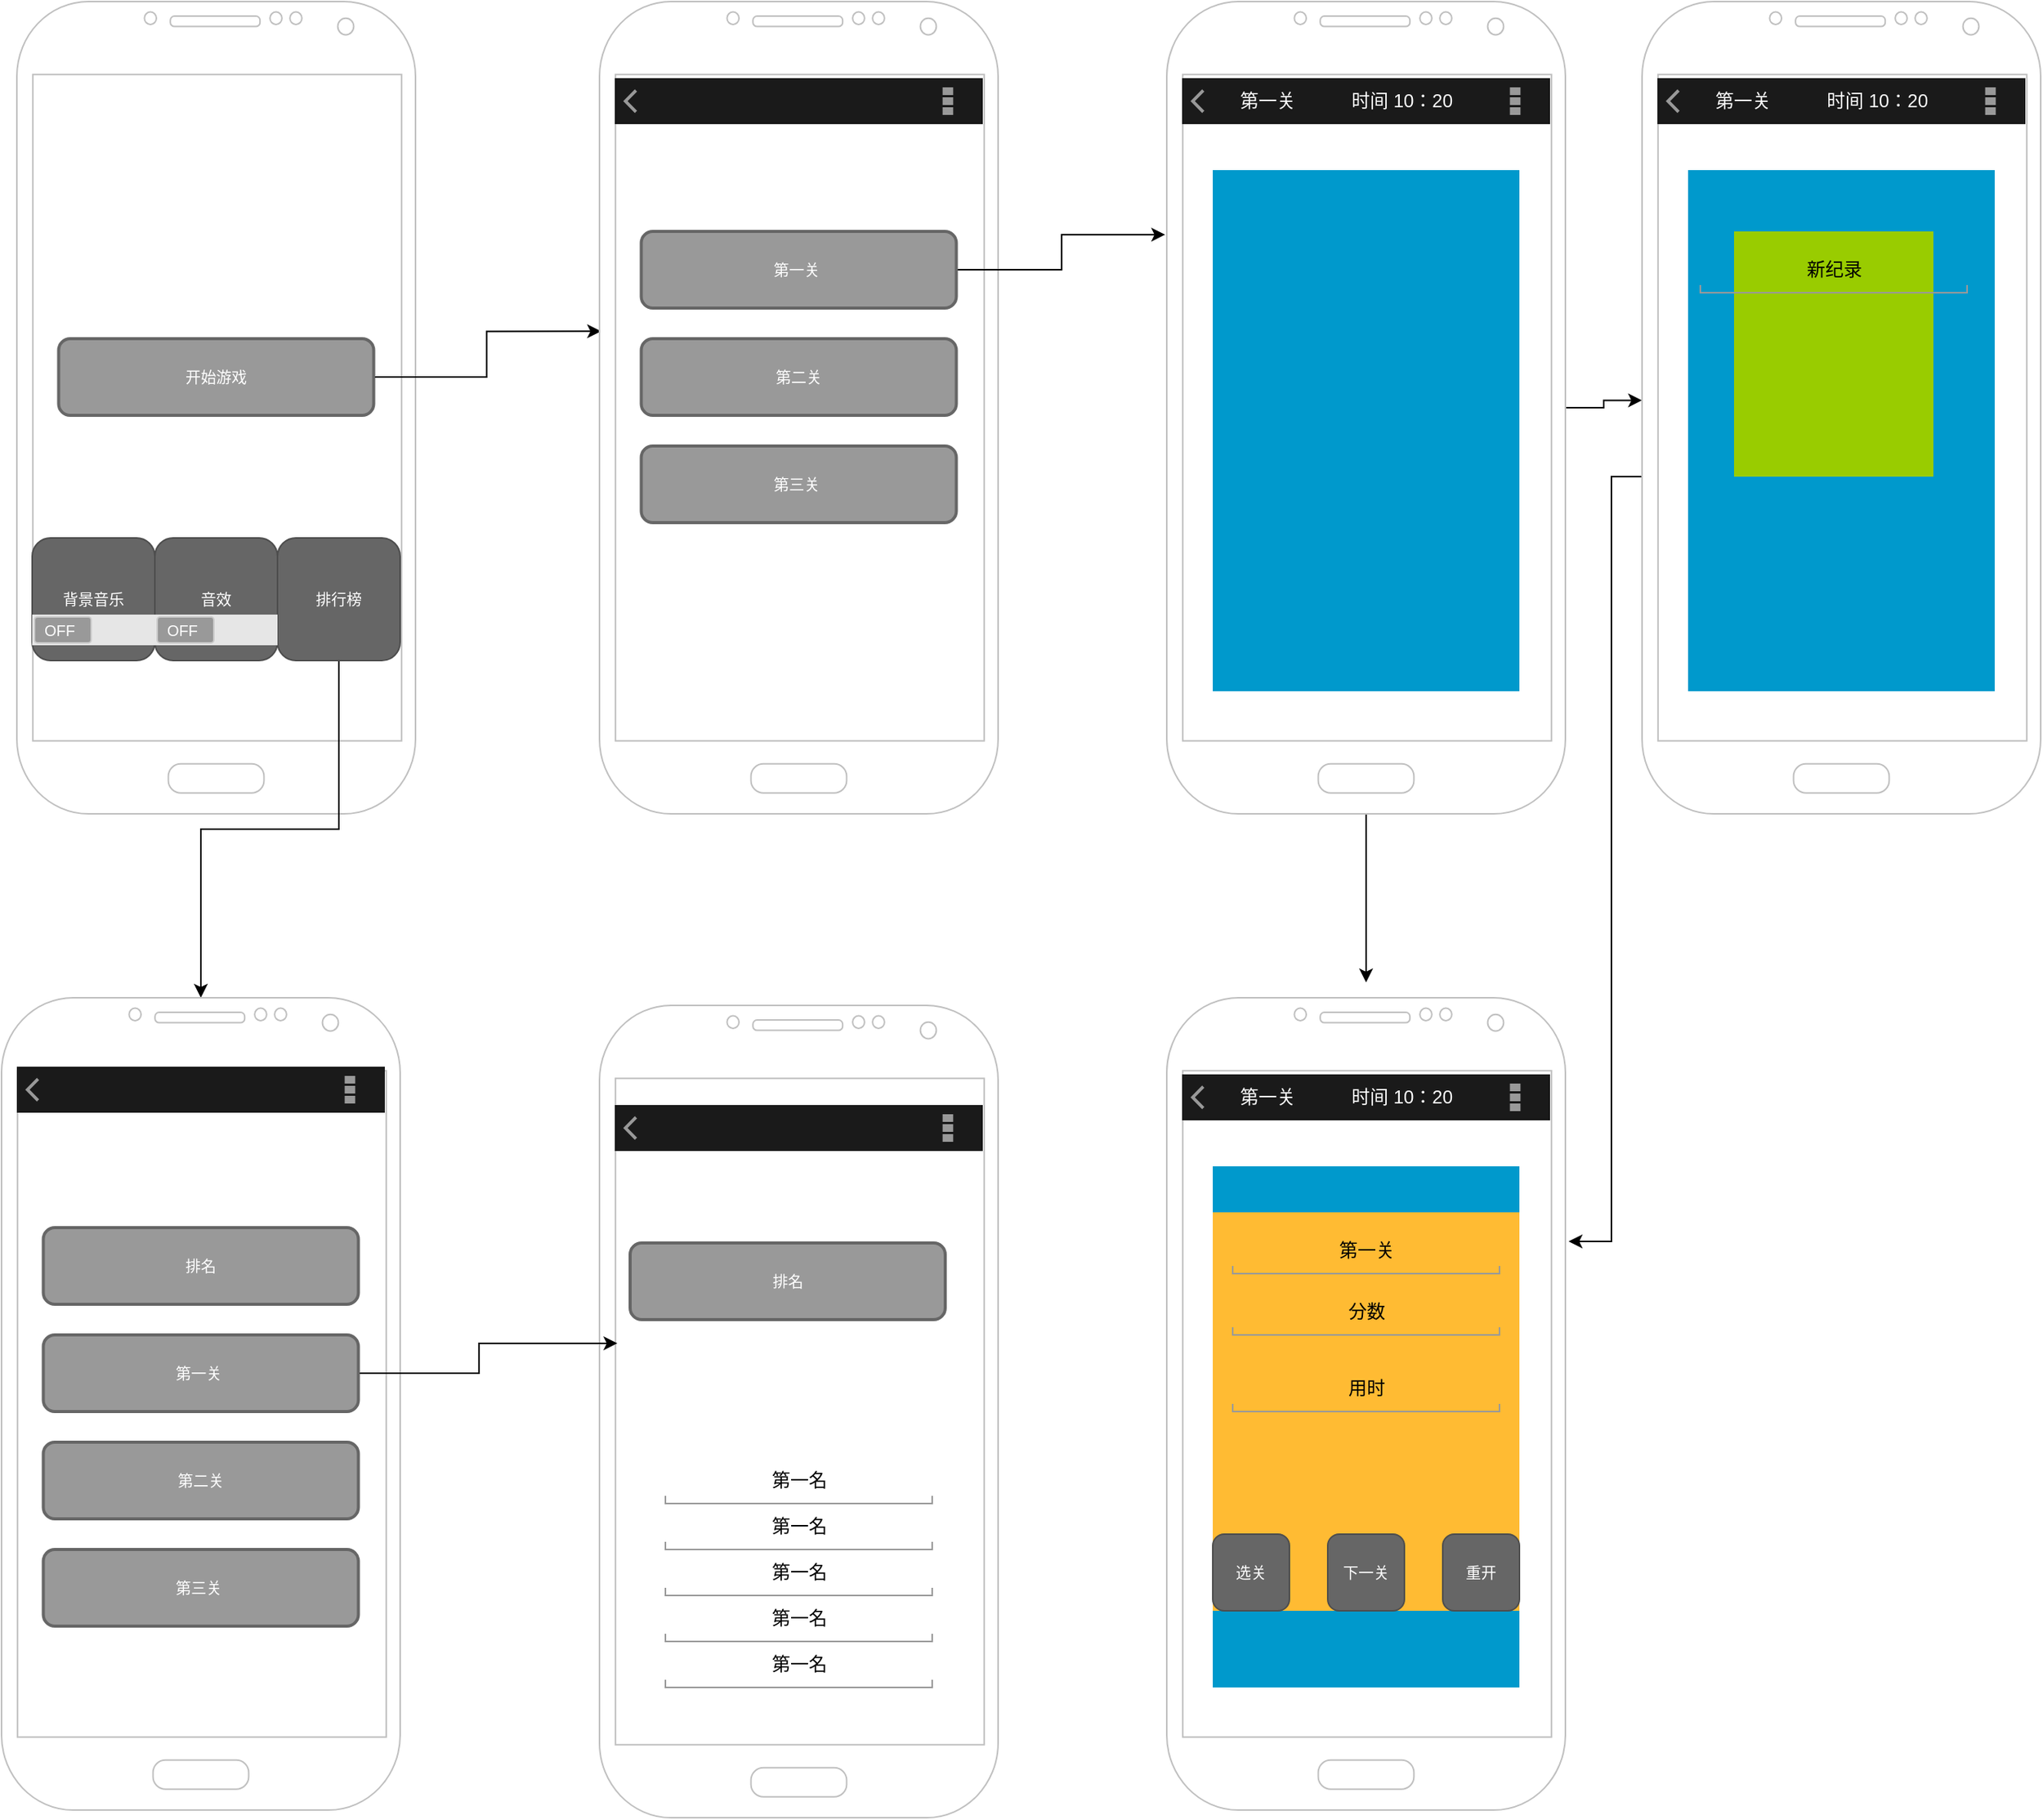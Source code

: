 <mxfile version="17.1.2" type="github">
  <diagram id="opJ-o_69_9uuXCHjIqMQ" name="Page-1">
    <mxGraphModel dx="2031" dy="1171" grid="1" gridSize="10" guides="1" tooltips="1" connect="1" arrows="1" fold="1" page="1" pageScale="1" pageWidth="10000" pageHeight="10000" math="0" shadow="0">
      <root>
        <mxCell id="0" />
        <mxCell id="1" parent="0" />
        <mxCell id="tkHvrC6bL8gg-4b78C7X-1" value="" style="verticalLabelPosition=bottom;verticalAlign=top;html=1;shadow=0;dashed=0;strokeWidth=1;shape=mxgraph.android.phone2;strokeColor=#c0c0c0;" vertex="1" parent="1">
          <mxGeometry x="60" y="20" width="260" height="530" as="geometry" />
        </mxCell>
        <mxCell id="tkHvrC6bL8gg-4b78C7X-5" value="背景音乐" style="rounded=1;html=1;shadow=0;dashed=0;whiteSpace=wrap;fontSize=10;fillColor=#666666;align=center;strokeColor=#4D4D4D;fontColor=#ffffff;" vertex="1" parent="1">
          <mxGeometry x="70" y="370" width="80" height="80" as="geometry" />
        </mxCell>
        <mxCell id="tkHvrC6bL8gg-4b78C7X-6" value="音效" style="rounded=1;html=1;shadow=0;dashed=0;whiteSpace=wrap;fontSize=10;fillColor=#666666;align=center;strokeColor=#4D4D4D;fontColor=#ffffff;" vertex="1" parent="1">
          <mxGeometry x="150" y="370" width="80" height="80" as="geometry" />
        </mxCell>
        <mxCell id="tkHvrC6bL8gg-4b78C7X-73" style="edgeStyle=orthogonalEdgeStyle;rounded=0;orthogonalLoop=1;jettySize=auto;html=1;" edge="1" parent="1" source="tkHvrC6bL8gg-4b78C7X-7" target="tkHvrC6bL8gg-4b78C7X-68">
          <mxGeometry relative="1" as="geometry" />
        </mxCell>
        <mxCell id="tkHvrC6bL8gg-4b78C7X-7" value="排行榜" style="rounded=1;html=1;shadow=0;dashed=0;whiteSpace=wrap;fontSize=10;fillColor=#666666;align=center;strokeColor=#4D4D4D;fontColor=#ffffff;" vertex="1" parent="1">
          <mxGeometry x="230" y="370" width="80" height="80" as="geometry" />
        </mxCell>
        <mxCell id="tkHvrC6bL8gg-4b78C7X-29" style="edgeStyle=orthogonalEdgeStyle;rounded=0;orthogonalLoop=1;jettySize=auto;html=1;entryX=0.004;entryY=0.406;entryDx=0;entryDy=0;entryPerimeter=0;" edge="1" parent="1" source="tkHvrC6bL8gg-4b78C7X-8" target="tkHvrC6bL8gg-4b78C7X-21">
          <mxGeometry relative="1" as="geometry" />
        </mxCell>
        <mxCell id="tkHvrC6bL8gg-4b78C7X-8" value="开始游戏" style="rounded=1;html=1;shadow=0;dashed=0;whiteSpace=wrap;fontSize=10;fillColor=#999999;align=center;strokeColor=#666666;fontColor=#ffffff;strokeWidth=2;" vertex="1" parent="1">
          <mxGeometry x="87.25" y="240" width="205.5" height="50" as="geometry" />
        </mxCell>
        <mxCell id="tkHvrC6bL8gg-4b78C7X-9" value="" style="verticalLabelPosition=bottom;verticalAlign=top;html=1;shadow=0;dashed=0;strokeWidth=1;shape=mxgraph.android.phone2;strokeColor=#c0c0c0;" vertex="1" parent="1">
          <mxGeometry x="440" y="675" width="260" height="530" as="geometry" />
        </mxCell>
        <mxCell id="tkHvrC6bL8gg-4b78C7X-10" value="排名" style="rounded=1;html=1;shadow=0;dashed=0;whiteSpace=wrap;fontSize=10;fillColor=#999999;align=center;strokeColor=#666666;fontColor=#ffffff;strokeWidth=2;" vertex="1" parent="1">
          <mxGeometry x="77.25" y="820" width="205.5" height="50" as="geometry" />
        </mxCell>
        <mxCell id="tkHvrC6bL8gg-4b78C7X-12" value="" style="verticalLabelPosition=bottom;verticalAlign=top;html=1;shadow=0;dashed=0;strokeWidth=1;shape=mxgraph.android.switch_off;fillColor=#E6E6E6;sketch=0;" vertex="1" parent="1">
          <mxGeometry x="70" y="420" width="80" height="20" as="geometry" />
        </mxCell>
        <mxCell id="tkHvrC6bL8gg-4b78C7X-13" value="" style="verticalLabelPosition=bottom;verticalAlign=top;html=1;shadow=0;dashed=0;strokeWidth=1;shape=mxgraph.android.switch_off;fillColor=#E6E6E6;sketch=0;" vertex="1" parent="1">
          <mxGeometry x="150" y="420" width="80" height="20" as="geometry" />
        </mxCell>
        <mxCell id="tkHvrC6bL8gg-4b78C7X-14" value="第一名" style="strokeWidth=1;html=1;shadow=0;dashed=0;shape=mxgraph.android.textfield;align=center;strokeColor=#999999;pointerEvents=1" vertex="1" parent="1">
          <mxGeometry x="483" y="970" width="174" height="30" as="geometry" />
        </mxCell>
        <mxCell id="tkHvrC6bL8gg-4b78C7X-15" value="第一名" style="strokeWidth=1;html=1;shadow=0;dashed=0;shape=mxgraph.android.textfield;align=center;strokeColor=#999999;pointerEvents=1" vertex="1" parent="1">
          <mxGeometry x="483" y="1000" width="174" height="30" as="geometry" />
        </mxCell>
        <mxCell id="tkHvrC6bL8gg-4b78C7X-16" value="第一名" style="strokeWidth=1;html=1;shadow=0;dashed=0;shape=mxgraph.android.textfield;align=center;strokeColor=#999999;pointerEvents=1" vertex="1" parent="1">
          <mxGeometry x="483" y="1030" width="174" height="30" as="geometry" />
        </mxCell>
        <mxCell id="tkHvrC6bL8gg-4b78C7X-17" value="第一名" style="strokeWidth=1;html=1;shadow=0;dashed=0;shape=mxgraph.android.textfield;align=center;strokeColor=#999999;pointerEvents=1" vertex="1" parent="1">
          <mxGeometry x="483" y="1060" width="174" height="30" as="geometry" />
        </mxCell>
        <mxCell id="tkHvrC6bL8gg-4b78C7X-18" value="第一名" style="strokeWidth=1;html=1;shadow=0;dashed=0;shape=mxgraph.android.textfield;align=center;strokeColor=#999999;pointerEvents=1" vertex="1" parent="1">
          <mxGeometry x="483" y="1090" width="174" height="30" as="geometry" />
        </mxCell>
        <mxCell id="tkHvrC6bL8gg-4b78C7X-19" value="" style="strokeWidth=1;html=1;shadow=0;dashed=0;shape=mxgraph.android.action_bar;fillColor=#1A1A1A;strokeColor=#c0c0c0;strokeWidth=2;fontColor=#FFFFFF;" vertex="1" parent="1">
          <mxGeometry x="450" y="740" width="240" height="30" as="geometry" />
        </mxCell>
        <mxCell id="tkHvrC6bL8gg-4b78C7X-21" value="" style="verticalLabelPosition=bottom;verticalAlign=top;html=1;shadow=0;dashed=0;strokeWidth=1;shape=mxgraph.android.phone2;strokeColor=#c0c0c0;" vertex="1" parent="1">
          <mxGeometry x="440" y="20" width="260" height="530" as="geometry" />
        </mxCell>
        <mxCell id="tkHvrC6bL8gg-4b78C7X-36" style="edgeStyle=orthogonalEdgeStyle;rounded=0;orthogonalLoop=1;jettySize=auto;html=1;entryX=-0.004;entryY=0.287;entryDx=0;entryDy=0;entryPerimeter=0;" edge="1" parent="1" source="tkHvrC6bL8gg-4b78C7X-22" target="tkHvrC6bL8gg-4b78C7X-33">
          <mxGeometry relative="1" as="geometry" />
        </mxCell>
        <mxCell id="tkHvrC6bL8gg-4b78C7X-22" value="第一关&amp;nbsp;" style="rounded=1;html=1;shadow=0;dashed=0;whiteSpace=wrap;fontSize=10;fillColor=#999999;align=center;strokeColor=#666666;fontColor=#ffffff;strokeWidth=2;" vertex="1" parent="1">
          <mxGeometry x="467.25" y="170" width="205.5" height="50" as="geometry" />
        </mxCell>
        <mxCell id="tkHvrC6bL8gg-4b78C7X-28" value="" style="strokeWidth=1;html=1;shadow=0;dashed=0;shape=mxgraph.android.action_bar;fillColor=#1A1A1A;strokeColor=#c0c0c0;strokeWidth=2;fontColor=#FFFFFF;" vertex="1" parent="1">
          <mxGeometry x="450" y="70" width="240" height="30" as="geometry" />
        </mxCell>
        <mxCell id="tkHvrC6bL8gg-4b78C7X-30" value="第二关" style="rounded=1;html=1;shadow=0;dashed=0;whiteSpace=wrap;fontSize=10;fillColor=#999999;align=center;strokeColor=#666666;fontColor=#ffffff;strokeWidth=2;" vertex="1" parent="1">
          <mxGeometry x="467.25" y="240" width="205.5" height="50" as="geometry" />
        </mxCell>
        <mxCell id="tkHvrC6bL8gg-4b78C7X-31" value="第三关&amp;nbsp;" style="rounded=1;html=1;shadow=0;dashed=0;whiteSpace=wrap;fontSize=10;fillColor=#999999;align=center;strokeColor=#666666;fontColor=#ffffff;strokeWidth=2;" vertex="1" parent="1">
          <mxGeometry x="467.25" y="310" width="205.5" height="50" as="geometry" />
        </mxCell>
        <mxCell id="tkHvrC6bL8gg-4b78C7X-76" style="edgeStyle=orthogonalEdgeStyle;rounded=0;orthogonalLoop=1;jettySize=auto;html=1;entryX=0;entryY=0.491;entryDx=0;entryDy=0;entryPerimeter=0;" edge="1" parent="1" source="tkHvrC6bL8gg-4b78C7X-33" target="tkHvrC6bL8gg-4b78C7X-60">
          <mxGeometry relative="1" as="geometry">
            <mxPoint x="1100.0" y="280" as="targetPoint" />
          </mxGeometry>
        </mxCell>
        <mxCell id="tkHvrC6bL8gg-4b78C7X-77" style="edgeStyle=orthogonalEdgeStyle;rounded=0;orthogonalLoop=1;jettySize=auto;html=1;" edge="1" parent="1" source="tkHvrC6bL8gg-4b78C7X-33">
          <mxGeometry relative="1" as="geometry">
            <mxPoint x="940.0" y="660" as="targetPoint" />
          </mxGeometry>
        </mxCell>
        <mxCell id="tkHvrC6bL8gg-4b78C7X-33" value="" style="verticalLabelPosition=bottom;verticalAlign=top;html=1;shadow=0;dashed=0;strokeWidth=1;shape=mxgraph.android.phone2;strokeColor=#c0c0c0;" vertex="1" parent="1">
          <mxGeometry x="810" y="20" width="260" height="530" as="geometry" />
        </mxCell>
        <mxCell id="tkHvrC6bL8gg-4b78C7X-34" value="" style="strokeWidth=1;html=1;shadow=0;dashed=0;shape=mxgraph.android.textfield;align=center;strokeColor=#999999;pointerEvents=1" vertex="1" parent="1">
          <mxGeometry x="853" y="70" width="174" height="20" as="geometry" />
        </mxCell>
        <mxCell id="tkHvrC6bL8gg-4b78C7X-35" value="第一关&amp;nbsp; &amp;nbsp; &amp;nbsp; &amp;nbsp; &amp;nbsp; &amp;nbsp;时间 10：20&amp;nbsp; &amp;nbsp; &amp;nbsp; &amp;nbsp;&amp;nbsp;" style="strokeWidth=1;html=1;shadow=0;dashed=0;shape=mxgraph.android.action_bar;fillColor=#1A1A1A;strokeColor=#c0c0c0;strokeWidth=2;fontColor=#FFFFFF;" vertex="1" parent="1">
          <mxGeometry x="820" y="70" width="240" height="30" as="geometry" />
        </mxCell>
        <mxCell id="tkHvrC6bL8gg-4b78C7X-37" value="" style="verticalLabelPosition=bottom;verticalAlign=top;html=1;shadow=0;dashed=0;strokeWidth=1;strokeColor=none;shape=rect;fillColor=#0099cc;" vertex="1" parent="1">
          <mxGeometry x="840" y="130" width="200" height="340" as="geometry" />
        </mxCell>
        <mxCell id="tkHvrC6bL8gg-4b78C7X-41" value="" style="verticalLabelPosition=bottom;verticalAlign=top;html=1;shadow=0;dashed=0;strokeWidth=1;shape=mxgraph.android.phone2;strokeColor=#c0c0c0;" vertex="1" parent="1">
          <mxGeometry x="810" y="670" width="260" height="530" as="geometry" />
        </mxCell>
        <mxCell id="tkHvrC6bL8gg-4b78C7X-42" value="" style="strokeWidth=1;html=1;shadow=0;dashed=0;shape=mxgraph.android.textfield;align=center;strokeColor=#999999;pointerEvents=1" vertex="1" parent="1">
          <mxGeometry x="853" y="720" width="174" height="20" as="geometry" />
        </mxCell>
        <mxCell id="tkHvrC6bL8gg-4b78C7X-43" value="第一关&amp;nbsp; &amp;nbsp; &amp;nbsp; &amp;nbsp; &amp;nbsp; &amp;nbsp;时间 10：20&amp;nbsp; &amp;nbsp; &amp;nbsp; &amp;nbsp;&amp;nbsp;" style="strokeWidth=1;html=1;shadow=0;dashed=0;shape=mxgraph.android.action_bar;fillColor=#1A1A1A;strokeColor=#c0c0c0;strokeWidth=2;fontColor=#FFFFFF;" vertex="1" parent="1">
          <mxGeometry x="820" y="720" width="240" height="30" as="geometry" />
        </mxCell>
        <mxCell id="tkHvrC6bL8gg-4b78C7X-44" value="" style="verticalLabelPosition=bottom;verticalAlign=top;html=1;shadow=0;dashed=0;strokeWidth=1;strokeColor=none;shape=rect;fillColor=#0099cc;" vertex="1" parent="1">
          <mxGeometry x="840" y="780" width="200" height="340" as="geometry" />
        </mxCell>
        <mxCell id="tkHvrC6bL8gg-4b78C7X-52" value="" style="verticalLabelPosition=bottom;verticalAlign=top;html=1;shadow=0;dashed=0;strokeWidth=1;strokeColor=none;shape=rect;fillColor=#ffbb33;" vertex="1" parent="1">
          <mxGeometry x="840" y="810" width="200" height="260" as="geometry" />
        </mxCell>
        <mxCell id="tkHvrC6bL8gg-4b78C7X-53" value="第一关" style="strokeWidth=1;html=1;shadow=0;dashed=0;shape=mxgraph.android.textfield;align=center;strokeColor=#999999;pointerEvents=1" vertex="1" parent="1">
          <mxGeometry x="853" y="820" width="174" height="30" as="geometry" />
        </mxCell>
        <mxCell id="tkHvrC6bL8gg-4b78C7X-54" value="分数" style="strokeWidth=1;html=1;shadow=0;dashed=0;shape=mxgraph.android.textfield;align=center;strokeColor=#999999;pointerEvents=1" vertex="1" parent="1">
          <mxGeometry x="853" y="860" width="174" height="30" as="geometry" />
        </mxCell>
        <mxCell id="tkHvrC6bL8gg-4b78C7X-55" value="用时" style="strokeWidth=1;html=1;shadow=0;dashed=0;shape=mxgraph.android.textfield;align=center;strokeColor=#999999;pointerEvents=1" vertex="1" parent="1">
          <mxGeometry x="853" y="910" width="174" height="30" as="geometry" />
        </mxCell>
        <mxCell id="tkHvrC6bL8gg-4b78C7X-56" value="选关" style="rounded=1;html=1;shadow=0;dashed=0;whiteSpace=wrap;fontSize=10;fillColor=#666666;align=center;strokeColor=#4D4D4D;fontColor=#ffffff;" vertex="1" parent="1">
          <mxGeometry x="840" y="1020" width="50" height="50" as="geometry" />
        </mxCell>
        <mxCell id="tkHvrC6bL8gg-4b78C7X-57" value="下一关" style="rounded=1;html=1;shadow=0;dashed=0;whiteSpace=wrap;fontSize=10;fillColor=#666666;align=center;strokeColor=#4D4D4D;fontColor=#ffffff;" vertex="1" parent="1">
          <mxGeometry x="915" y="1020" width="50" height="50" as="geometry" />
        </mxCell>
        <mxCell id="tkHvrC6bL8gg-4b78C7X-58" value="重开" style="rounded=1;html=1;shadow=0;dashed=0;whiteSpace=wrap;fontSize=10;fillColor=#666666;align=center;strokeColor=#4D4D4D;fontColor=#ffffff;" vertex="1" parent="1">
          <mxGeometry x="990" y="1020" width="50" height="50" as="geometry" />
        </mxCell>
        <mxCell id="tkHvrC6bL8gg-4b78C7X-67" style="edgeStyle=orthogonalEdgeStyle;rounded=0;orthogonalLoop=1;jettySize=auto;html=1;entryX=1.008;entryY=0.3;entryDx=0;entryDy=0;entryPerimeter=0;" edge="1" parent="1" source="tkHvrC6bL8gg-4b78C7X-60" target="tkHvrC6bL8gg-4b78C7X-41">
          <mxGeometry relative="1" as="geometry">
            <Array as="points">
              <mxPoint x="1100" y="330" />
              <mxPoint x="1100" y="829" />
            </Array>
          </mxGeometry>
        </mxCell>
        <mxCell id="tkHvrC6bL8gg-4b78C7X-60" value="" style="verticalLabelPosition=bottom;verticalAlign=top;html=1;shadow=0;dashed=0;strokeWidth=1;shape=mxgraph.android.phone2;strokeColor=#c0c0c0;" vertex="1" parent="1">
          <mxGeometry x="1120" y="20" width="260" height="530" as="geometry" />
        </mxCell>
        <mxCell id="tkHvrC6bL8gg-4b78C7X-61" value="" style="strokeWidth=1;html=1;shadow=0;dashed=0;shape=mxgraph.android.textfield;align=center;strokeColor=#999999;pointerEvents=1" vertex="1" parent="1">
          <mxGeometry x="1163" y="70" width="174" height="20" as="geometry" />
        </mxCell>
        <mxCell id="tkHvrC6bL8gg-4b78C7X-62" value="第一关&amp;nbsp; &amp;nbsp; &amp;nbsp; &amp;nbsp; &amp;nbsp; &amp;nbsp;时间 10：20&amp;nbsp; &amp;nbsp; &amp;nbsp; &amp;nbsp;&amp;nbsp;" style="strokeWidth=1;html=1;shadow=0;dashed=0;shape=mxgraph.android.action_bar;fillColor=#1A1A1A;strokeColor=#c0c0c0;strokeWidth=2;fontColor=#FFFFFF;" vertex="1" parent="1">
          <mxGeometry x="1130" y="70" width="240" height="30" as="geometry" />
        </mxCell>
        <mxCell id="tkHvrC6bL8gg-4b78C7X-63" value="" style="verticalLabelPosition=bottom;verticalAlign=top;html=1;shadow=0;dashed=0;strokeWidth=1;strokeColor=none;shape=rect;fillColor=#0099cc;" vertex="1" parent="1">
          <mxGeometry x="1150" y="130" width="200" height="340" as="geometry" />
        </mxCell>
        <mxCell id="tkHvrC6bL8gg-4b78C7X-65" value="" style="verticalLabelPosition=bottom;verticalAlign=top;html=1;shadow=0;dashed=0;strokeWidth=1;strokeColor=none;shape=rect;fillColor=#99cc00;" vertex="1" parent="1">
          <mxGeometry x="1180" y="170" width="130" height="160" as="geometry" />
        </mxCell>
        <mxCell id="tkHvrC6bL8gg-4b78C7X-66" value="新纪录" style="strokeWidth=1;html=1;shadow=0;dashed=0;shape=mxgraph.android.textfield;align=center;strokeColor=#999999;pointerEvents=1" vertex="1" parent="1">
          <mxGeometry x="1158" y="180" width="174" height="30" as="geometry" />
        </mxCell>
        <mxCell id="tkHvrC6bL8gg-4b78C7X-68" value="" style="verticalLabelPosition=bottom;verticalAlign=top;html=1;shadow=0;dashed=0;strokeWidth=1;shape=mxgraph.android.phone2;strokeColor=#c0c0c0;" vertex="1" parent="1">
          <mxGeometry x="50" y="670" width="260" height="530" as="geometry" />
        </mxCell>
        <mxCell id="tkHvrC6bL8gg-4b78C7X-75" style="edgeStyle=orthogonalEdgeStyle;rounded=0;orthogonalLoop=1;jettySize=auto;html=1;entryX=0.045;entryY=0.416;entryDx=0;entryDy=0;entryPerimeter=0;" edge="1" parent="1" source="tkHvrC6bL8gg-4b78C7X-69" target="tkHvrC6bL8gg-4b78C7X-9">
          <mxGeometry relative="1" as="geometry" />
        </mxCell>
        <mxCell id="tkHvrC6bL8gg-4b78C7X-69" value="第一关&amp;nbsp;" style="rounded=1;html=1;shadow=0;dashed=0;whiteSpace=wrap;fontSize=10;fillColor=#999999;align=center;strokeColor=#666666;fontColor=#ffffff;strokeWidth=2;" vertex="1" parent="1">
          <mxGeometry x="77.25" y="890" width="205.5" height="50" as="geometry" />
        </mxCell>
        <mxCell id="tkHvrC6bL8gg-4b78C7X-70" value="" style="strokeWidth=1;html=1;shadow=0;dashed=0;shape=mxgraph.android.action_bar;fillColor=#1A1A1A;strokeColor=#c0c0c0;strokeWidth=2;fontColor=#FFFFFF;" vertex="1" parent="1">
          <mxGeometry x="60" y="715" width="240" height="30" as="geometry" />
        </mxCell>
        <mxCell id="tkHvrC6bL8gg-4b78C7X-71" value="第二关" style="rounded=1;html=1;shadow=0;dashed=0;whiteSpace=wrap;fontSize=10;fillColor=#999999;align=center;strokeColor=#666666;fontColor=#ffffff;strokeWidth=2;" vertex="1" parent="1">
          <mxGeometry x="77.25" y="960" width="205.5" height="50" as="geometry" />
        </mxCell>
        <mxCell id="tkHvrC6bL8gg-4b78C7X-72" value="第三关&amp;nbsp;" style="rounded=1;html=1;shadow=0;dashed=0;whiteSpace=wrap;fontSize=10;fillColor=#999999;align=center;strokeColor=#666666;fontColor=#ffffff;strokeWidth=2;" vertex="1" parent="1">
          <mxGeometry x="77.25" y="1030" width="205.5" height="50" as="geometry" />
        </mxCell>
        <mxCell id="tkHvrC6bL8gg-4b78C7X-74" value="排名" style="rounded=1;html=1;shadow=0;dashed=0;whiteSpace=wrap;fontSize=10;fillColor=#999999;align=center;strokeColor=#666666;fontColor=#ffffff;strokeWidth=2;" vertex="1" parent="1">
          <mxGeometry x="460" y="830" width="205.5" height="50" as="geometry" />
        </mxCell>
      </root>
    </mxGraphModel>
  </diagram>
</mxfile>
